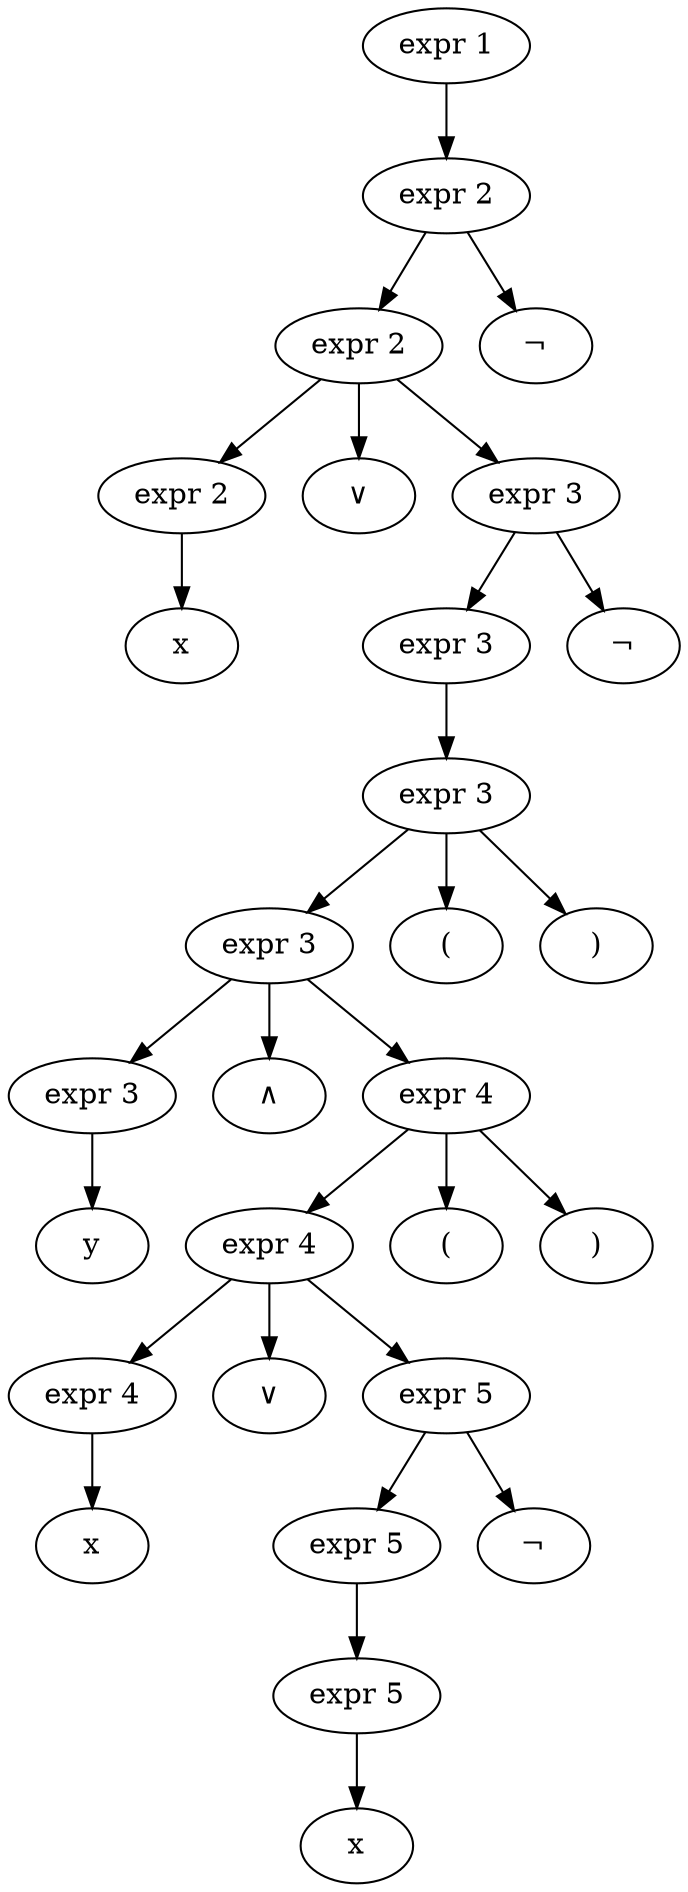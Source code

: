 // FormulaDot
digraph {
	"expr 1" [label="expr 1"]
	"superior 2" [label="expr 2"]
	"expr 2" [label="expr 2"]
	"not 2" [label="¬"]
	"superior 2" -> "not 2"
	"superior 2" -> "expr 2"
	"expr 1" -> "superior 2"
	"expr 3" [label="expr 2"]
	"const 3" [label=x]
	"expr 3" -> "const 3"
	"expr 2" -> "expr 3"
	"op 4" [label="∨"]
	"expr 2" -> "op 4"
	"superior 5" [label="expr 3"]
	"expr 5" [label="expr 3"]
	"not 5" [label="¬"]
	"superior 5" -> "not 5"
	"superior 5" -> "expr 5"
	"expr 2" -> "superior 5"
	"superior 6" [label="expr 3"]
	"expr 6" [label="expr 3"]
	"lparen 6" [label="("]
	"superior 6" -> "lparen 6"
	"superior 6" -> "expr 6"
	"expr 5" -> "superior 6"
	"expr 7" [label="expr 3"]
	"const 7" [label=y]
	"expr 7" -> "const 7"
	"expr 6" -> "expr 7"
	"op 8" [label="∧"]
	"expr 6" -> "op 8"
	"superior 9" [label="expr 4"]
	"expr 9" [label="expr 4"]
	"lparen 9" [label="("]
	"superior 9" -> "lparen 9"
	"superior 9" -> "expr 9"
	"expr 6" -> "superior 9"
	"expr 10" [label="expr 4"]
	"const 10" [label=x]
	"expr 10" -> "const 10"
	"expr 9" -> "expr 10"
	"op 11" [label="∨"]
	"expr 9" -> "op 11"
	"superior 12" [label="expr 5"]
	"expr 12" [label="expr 5"]
	"not 12" [label="¬"]
	"superior 12" -> "not 12"
	"superior 12" -> "expr 12"
	"expr 9" -> "superior 12"
	"expr 13" [label="expr 5"]
	"const 13" [label=x]
	"expr 13" -> "const 13"
	"expr 12" -> "expr 13"
	"rparen 14" [label=")"]
	"superior 9" -> "rparen 14"
	"rparen 15" [label=")"]
	"superior 6" -> "rparen 15"
}
